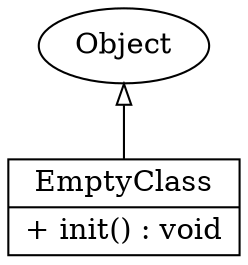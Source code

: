 digraph model{
rankdir = BT;
EmptyClass [
shape="record",
label = "{EmptyClass| + init() : void\l}"
];

//writing relations between classes now
EmptyClass -> Object [arrowhead = "empty"];
}